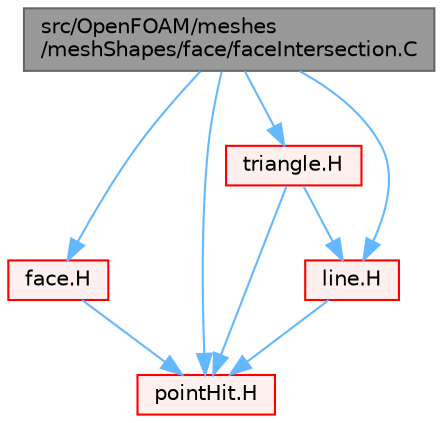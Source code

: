 digraph "src/OpenFOAM/meshes/meshShapes/face/faceIntersection.C"
{
 // LATEX_PDF_SIZE
  bgcolor="transparent";
  edge [fontname=Helvetica,fontsize=10,labelfontname=Helvetica,labelfontsize=10];
  node [fontname=Helvetica,fontsize=10,shape=box,height=0.2,width=0.4];
  Node1 [id="Node000001",label="src/OpenFOAM/meshes\l/meshShapes/face/faceIntersection.C",height=0.2,width=0.4,color="gray40", fillcolor="grey60", style="filled", fontcolor="black",tooltip=" "];
  Node1 -> Node2 [id="edge1_Node000001_Node000002",color="steelblue1",style="solid",tooltip=" "];
  Node2 [id="Node000002",label="face.H",height=0.2,width=0.4,color="red", fillcolor="#FFF0F0", style="filled",URL="$face_8H.html",tooltip=" "];
  Node2 -> Node201 [id="edge2_Node000002_Node000201",color="steelblue1",style="solid",tooltip=" "];
  Node201 [id="Node000201",label="pointHit.H",height=0.2,width=0.4,color="red", fillcolor="#FFF0F0", style="filled",URL="$pointHit_8H.html",tooltip=" "];
  Node1 -> Node201 [id="edge3_Node000001_Node000201",color="steelblue1",style="solid",tooltip=" "];
  Node1 -> Node212 [id="edge4_Node000001_Node000212",color="steelblue1",style="solid",tooltip=" "];
  Node212 [id="Node000212",label="triangle.H",height=0.2,width=0.4,color="red", fillcolor="#FFF0F0", style="filled",URL="$triangle_8H.html",tooltip=" "];
  Node212 -> Node201 [id="edge5_Node000212_Node000201",color="steelblue1",style="solid",tooltip=" "];
  Node212 -> Node196 [id="edge6_Node000212_Node000196",color="steelblue1",style="solid",tooltip=" "];
  Node196 [id="Node000196",label="line.H",height=0.2,width=0.4,color="red", fillcolor="#FFF0F0", style="filled",URL="$line_8H.html",tooltip=" "];
  Node196 -> Node201 [id="edge7_Node000196_Node000201",color="steelblue1",style="solid",tooltip=" "];
  Node1 -> Node196 [id="edge8_Node000001_Node000196",color="steelblue1",style="solid",tooltip=" "];
}
